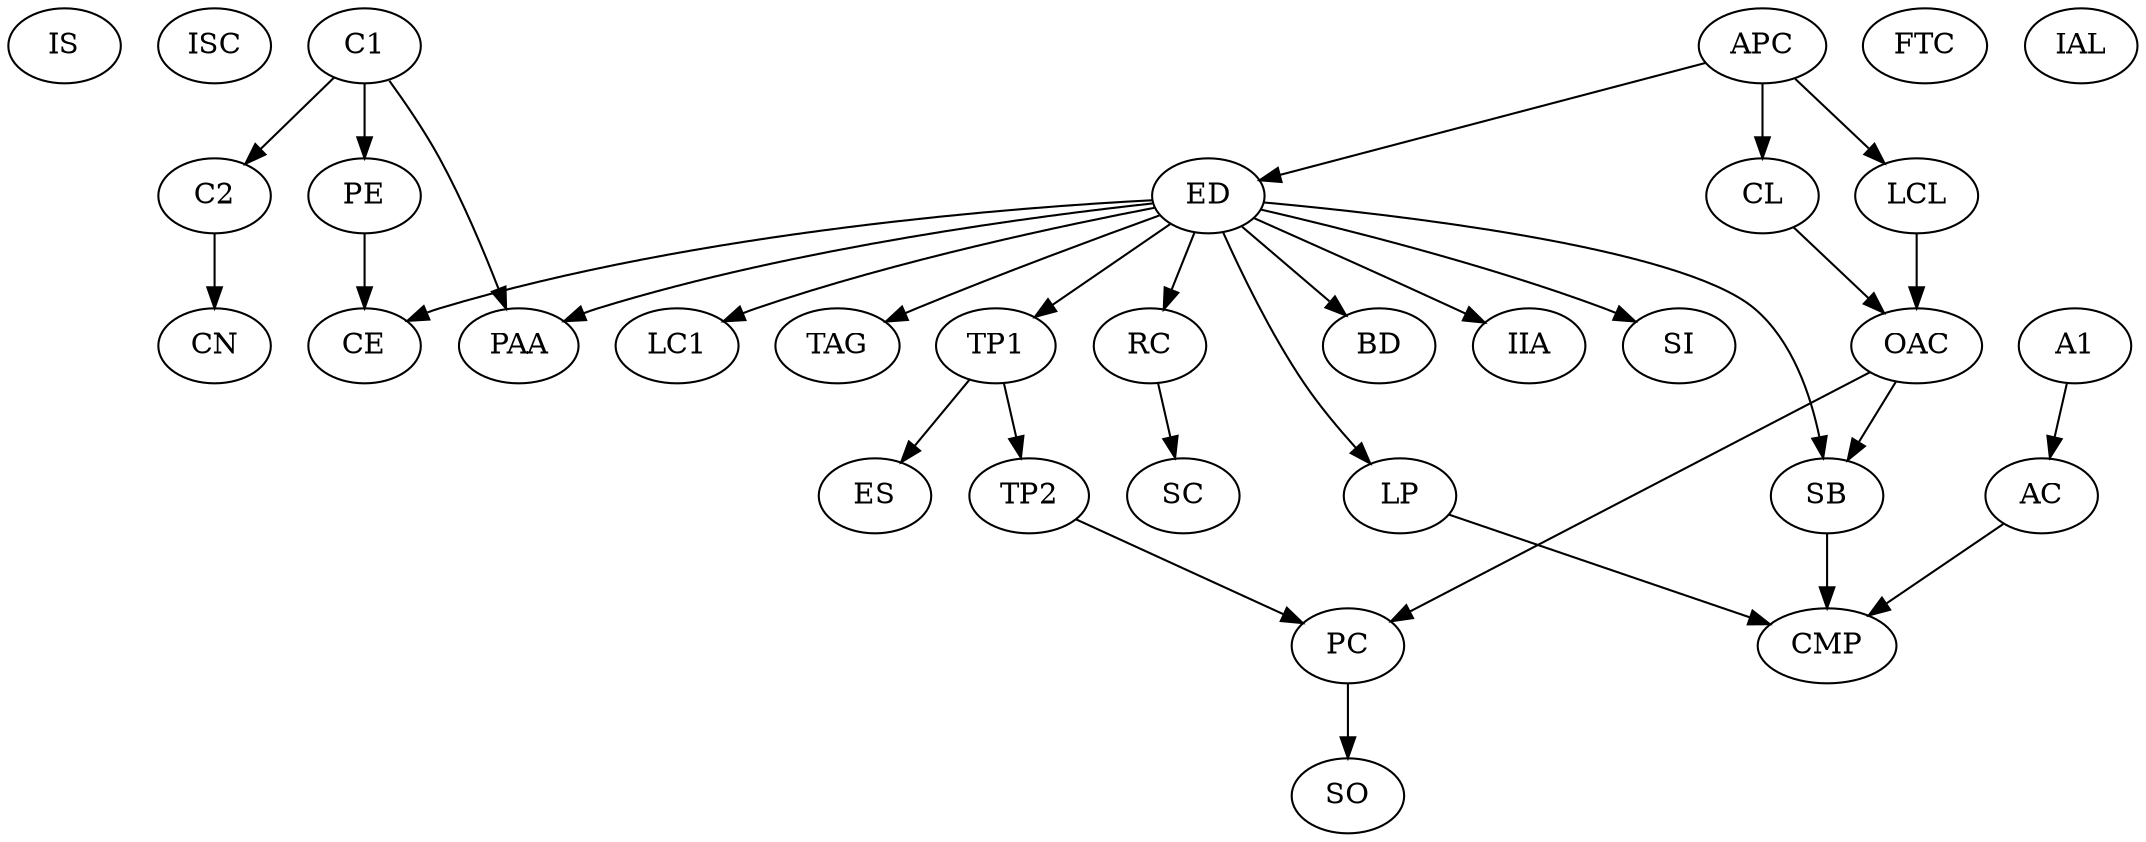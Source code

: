 digraph fluxo {
    //Primeiro semestres
    IS;
    ISC;
    C1;
    APC;
    FTC;
    //Segundo semestre
    APC -> CL;
    APC -> LCL;
    C1 -> C2;
    IAL;
    APC -> ED;
    //Terceiro semestre
    CL -> OAC;
    LCL -> OAC;
    ED -> TP1;
    A1;
    C2 -> CN;
    C1 -> PE;
    //Quarto semestre
    ED -> LC1;
    TP1 -> TP2;
    ED -> TAG;
    ED -> RC;
    //Quinto semestre
    TP1 -> ES;

    ED -> LP;
    OAC -> PC;
    TP2 -> PC;
    ED -> BD;
    ED -> IIA;
    //Sexto semestre
    OAC -> SB;
    ED -> SB;
    PC -> SO;
    A1 -> AC;
    ED -> SI;
    PE -> CE;
    ED -> CE;
    //Setimo semestre
    C1 -> PAA;
    ED -> PAA;
    LP -> CMP;
    SB -> CMP;
    AC -> CMP;
    RC -> SC;

}